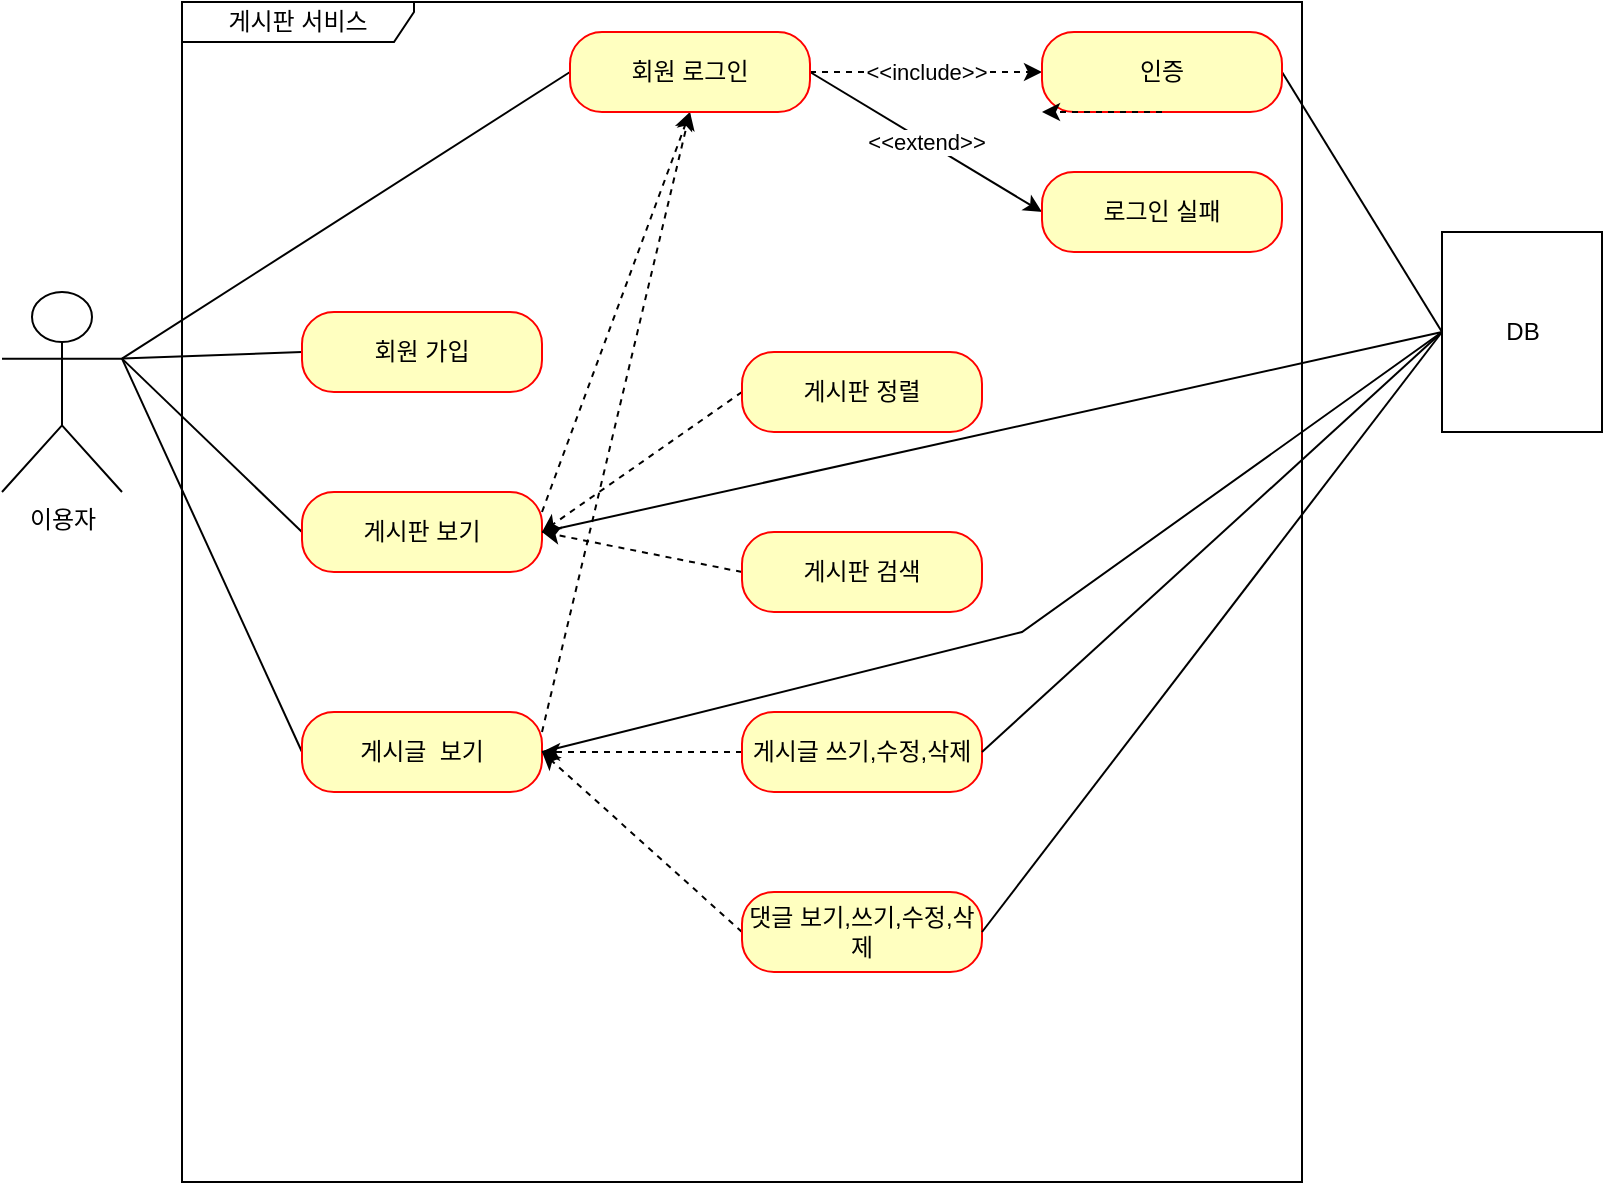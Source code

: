 <mxfile version="20.2.1" type="github">
  <diagram id="DMTzIYwpDsRZIztIN_R4" name="페이지-1">
    <mxGraphModel dx="1422" dy="1963" grid="1" gridSize="10" guides="1" tooltips="1" connect="1" arrows="0" fold="1" page="1" pageScale="1" pageWidth="827" pageHeight="1169" math="0" shadow="0">
      <root>
        <mxCell id="0" />
        <mxCell id="1" parent="0" />
        <mxCell id="7e3Z0ddWmQZ67gegrWnh-1" value="이용자" style="shape=umlActor;verticalLabelPosition=bottom;verticalAlign=top;html=1;" vertex="1" parent="1">
          <mxGeometry x="10" y="140" width="60" height="100" as="geometry" />
        </mxCell>
        <mxCell id="7e3Z0ddWmQZ67gegrWnh-4" value="게시판 서비스" style="shape=umlFrame;whiteSpace=wrap;html=1;width=116;height=20;" vertex="1" parent="1">
          <mxGeometry x="100" y="-5" width="560" height="590" as="geometry" />
        </mxCell>
        <mxCell id="7e3Z0ddWmQZ67gegrWnh-23" style="orthogonalLoop=1;jettySize=auto;html=1;exitX=0;exitY=0.5;exitDx=0;exitDy=0;entryX=1;entryY=0.333;entryDx=0;entryDy=0;entryPerimeter=0;rounded=0;startArrow=none;startFill=0;endArrow=none;endFill=0;" edge="1" parent="1" source="7e3Z0ddWmQZ67gegrWnh-5" target="7e3Z0ddWmQZ67gegrWnh-1">
          <mxGeometry relative="1" as="geometry" />
        </mxCell>
        <mxCell id="7e3Z0ddWmQZ67gegrWnh-5" value="회원 가입" style="rounded=1;whiteSpace=wrap;html=1;arcSize=40;fontColor=#000000;fillColor=#ffffc0;strokeColor=#ff0000;" vertex="1" parent="1">
          <mxGeometry x="160" y="150" width="120" height="40" as="geometry" />
        </mxCell>
        <mxCell id="7e3Z0ddWmQZ67gegrWnh-24" style="edgeStyle=none;rounded=0;orthogonalLoop=1;jettySize=auto;html=1;exitX=0;exitY=0.5;exitDx=0;exitDy=0;entryX=1;entryY=0.333;entryDx=0;entryDy=0;entryPerimeter=0;startArrow=none;startFill=0;endArrow=none;endFill=0;" edge="1" parent="1" source="7e3Z0ddWmQZ67gegrWnh-7" target="7e3Z0ddWmQZ67gegrWnh-1">
          <mxGeometry relative="1" as="geometry" />
        </mxCell>
        <mxCell id="7e3Z0ddWmQZ67gegrWnh-32" style="edgeStyle=none;rounded=0;orthogonalLoop=1;jettySize=auto;html=1;exitX=1;exitY=0.25;exitDx=0;exitDy=0;entryX=0.5;entryY=1;entryDx=0;entryDy=0;dashed=1;startArrow=none;startFill=0;endArrow=classic;endFill=1;" edge="1" parent="1" source="7e3Z0ddWmQZ67gegrWnh-7" target="7e3Z0ddWmQZ67gegrWnh-9">
          <mxGeometry relative="1" as="geometry" />
        </mxCell>
        <mxCell id="7e3Z0ddWmQZ67gegrWnh-7" value="게시판 보기" style="rounded=1;whiteSpace=wrap;html=1;arcSize=40;fontColor=#000000;fillColor=#ffffc0;strokeColor=#ff0000;" vertex="1" parent="1">
          <mxGeometry x="160" y="240" width="120" height="40" as="geometry" />
        </mxCell>
        <mxCell id="7e3Z0ddWmQZ67gegrWnh-26" style="edgeStyle=none;rounded=0;orthogonalLoop=1;jettySize=auto;html=1;exitX=0;exitY=0.5;exitDx=0;exitDy=0;entryX=1;entryY=0.333;entryDx=0;entryDy=0;entryPerimeter=0;startArrow=none;startFill=0;endArrow=none;endFill=0;" edge="1" parent="1" source="7e3Z0ddWmQZ67gegrWnh-8" target="7e3Z0ddWmQZ67gegrWnh-1">
          <mxGeometry relative="1" as="geometry" />
        </mxCell>
        <mxCell id="7e3Z0ddWmQZ67gegrWnh-33" style="edgeStyle=none;rounded=0;orthogonalLoop=1;jettySize=auto;html=1;exitX=1;exitY=0.25;exitDx=0;exitDy=0;entryX=0.5;entryY=1;entryDx=0;entryDy=0;dashed=1;startArrow=none;startFill=0;endArrow=classic;endFill=1;" edge="1" parent="1" source="7e3Z0ddWmQZ67gegrWnh-8" target="7e3Z0ddWmQZ67gegrWnh-9">
          <mxGeometry relative="1" as="geometry" />
        </mxCell>
        <mxCell id="7e3Z0ddWmQZ67gegrWnh-8" value="게시글&amp;nbsp; 보기" style="rounded=1;whiteSpace=wrap;html=1;arcSize=40;fontColor=#000000;fillColor=#ffffc0;strokeColor=#ff0000;" vertex="1" parent="1">
          <mxGeometry x="160" y="350" width="120" height="40" as="geometry" />
        </mxCell>
        <mxCell id="7e3Z0ddWmQZ67gegrWnh-27" style="edgeStyle=none;rounded=0;orthogonalLoop=1;jettySize=auto;html=1;exitX=0;exitY=0.5;exitDx=0;exitDy=0;entryX=1;entryY=0.333;entryDx=0;entryDy=0;entryPerimeter=0;startArrow=none;startFill=0;endArrow=none;endFill=0;" edge="1" parent="1" source="7e3Z0ddWmQZ67gegrWnh-9" target="7e3Z0ddWmQZ67gegrWnh-1">
          <mxGeometry relative="1" as="geometry" />
        </mxCell>
        <mxCell id="7e3Z0ddWmQZ67gegrWnh-28" value="&amp;lt;&amp;lt;extend&amp;gt;&amp;gt;" style="edgeStyle=none;rounded=0;orthogonalLoop=1;jettySize=auto;html=1;exitX=1;exitY=0.5;exitDx=0;exitDy=0;entryX=0;entryY=0.5;entryDx=0;entryDy=0;startArrow=none;startFill=0;endArrow=classic;endFill=1;" edge="1" parent="1" source="7e3Z0ddWmQZ67gegrWnh-9" target="7e3Z0ddWmQZ67gegrWnh-11">
          <mxGeometry relative="1" as="geometry" />
        </mxCell>
        <mxCell id="7e3Z0ddWmQZ67gegrWnh-30" value="&amp;lt;&amp;lt;include&amp;gt;&amp;gt;" style="edgeStyle=none;rounded=0;orthogonalLoop=1;jettySize=auto;html=1;exitX=1;exitY=0.5;exitDx=0;exitDy=0;entryX=0;entryY=0.5;entryDx=0;entryDy=0;dashed=1;startArrow=none;startFill=0;endArrow=classic;endFill=1;" edge="1" parent="1" source="7e3Z0ddWmQZ67gegrWnh-9" target="7e3Z0ddWmQZ67gegrWnh-10">
          <mxGeometry relative="1" as="geometry" />
        </mxCell>
        <mxCell id="7e3Z0ddWmQZ67gegrWnh-9" value="회원 로그인" style="rounded=1;whiteSpace=wrap;html=1;arcSize=40;fontColor=#000000;fillColor=#ffffc0;strokeColor=#ff0000;" vertex="1" parent="1">
          <mxGeometry x="294" y="10" width="120" height="40" as="geometry" />
        </mxCell>
        <mxCell id="7e3Z0ddWmQZ67gegrWnh-41" style="edgeStyle=none;rounded=0;orthogonalLoop=1;jettySize=auto;html=1;exitX=1;exitY=0.5;exitDx=0;exitDy=0;entryX=0;entryY=0.5;entryDx=0;entryDy=0;startArrow=none;startFill=0;endArrow=none;endFill=0;" edge="1" parent="1" source="7e3Z0ddWmQZ67gegrWnh-10" target="7e3Z0ddWmQZ67gegrWnh-39">
          <mxGeometry relative="1" as="geometry" />
        </mxCell>
        <mxCell id="7e3Z0ddWmQZ67gegrWnh-10" value="인증" style="rounded=1;whiteSpace=wrap;html=1;arcSize=40;fontColor=#000000;fillColor=#ffffc0;strokeColor=#ff0000;" vertex="1" parent="1">
          <mxGeometry x="530" y="10" width="120" height="40" as="geometry" />
        </mxCell>
        <mxCell id="7e3Z0ddWmQZ67gegrWnh-11" value="로그인 실패" style="rounded=1;whiteSpace=wrap;html=1;arcSize=40;fontColor=#000000;fillColor=#ffffc0;strokeColor=#ff0000;" vertex="1" parent="1">
          <mxGeometry x="530" y="80" width="120" height="40" as="geometry" />
        </mxCell>
        <mxCell id="7e3Z0ddWmQZ67gegrWnh-34" style="edgeStyle=none;rounded=0;orthogonalLoop=1;jettySize=auto;html=1;exitX=0;exitY=0.5;exitDx=0;exitDy=0;entryX=1;entryY=0.5;entryDx=0;entryDy=0;dashed=1;startArrow=none;startFill=0;endArrow=classic;endFill=1;" edge="1" parent="1" source="7e3Z0ddWmQZ67gegrWnh-12" target="7e3Z0ddWmQZ67gegrWnh-7">
          <mxGeometry relative="1" as="geometry" />
        </mxCell>
        <mxCell id="7e3Z0ddWmQZ67gegrWnh-12" value="게시판 정렬" style="rounded=1;whiteSpace=wrap;html=1;arcSize=40;fontColor=#000000;fillColor=#ffffc0;strokeColor=#ff0000;" vertex="1" parent="1">
          <mxGeometry x="380" y="170" width="120" height="40" as="geometry" />
        </mxCell>
        <mxCell id="7e3Z0ddWmQZ67gegrWnh-35" style="edgeStyle=none;rounded=0;orthogonalLoop=1;jettySize=auto;html=1;exitX=0;exitY=0.5;exitDx=0;exitDy=0;dashed=1;startArrow=none;startFill=0;endArrow=classic;endFill=1;" edge="1" parent="1" source="7e3Z0ddWmQZ67gegrWnh-13">
          <mxGeometry relative="1" as="geometry">
            <mxPoint x="280" y="260" as="targetPoint" />
          </mxGeometry>
        </mxCell>
        <mxCell id="7e3Z0ddWmQZ67gegrWnh-13" value="게시판 검색" style="rounded=1;whiteSpace=wrap;html=1;arcSize=40;fontColor=#000000;fillColor=#ffffc0;strokeColor=#ff0000;" vertex="1" parent="1">
          <mxGeometry x="380" y="260" width="120" height="40" as="geometry" />
        </mxCell>
        <mxCell id="7e3Z0ddWmQZ67gegrWnh-36" style="edgeStyle=none;rounded=0;orthogonalLoop=1;jettySize=auto;html=1;exitX=0;exitY=0.5;exitDx=0;exitDy=0;entryX=1;entryY=0.5;entryDx=0;entryDy=0;dashed=1;startArrow=none;startFill=0;endArrow=classic;endFill=1;" edge="1" parent="1" source="7e3Z0ddWmQZ67gegrWnh-14" target="7e3Z0ddWmQZ67gegrWnh-8">
          <mxGeometry relative="1" as="geometry" />
        </mxCell>
        <mxCell id="7e3Z0ddWmQZ67gegrWnh-14" value="게시글 쓰기,수정,삭제" style="rounded=1;whiteSpace=wrap;html=1;arcSize=40;fontColor=#000000;fillColor=#ffffc0;strokeColor=#ff0000;" vertex="1" parent="1">
          <mxGeometry x="380" y="350" width="120" height="40" as="geometry" />
        </mxCell>
        <mxCell id="7e3Z0ddWmQZ67gegrWnh-37" style="edgeStyle=none;rounded=0;orthogonalLoop=1;jettySize=auto;html=1;exitX=0;exitY=0.5;exitDx=0;exitDy=0;dashed=1;startArrow=none;startFill=0;endArrow=classic;endFill=1;" edge="1" parent="1" source="7e3Z0ddWmQZ67gegrWnh-15">
          <mxGeometry relative="1" as="geometry">
            <mxPoint x="280" y="370" as="targetPoint" />
          </mxGeometry>
        </mxCell>
        <mxCell id="7e3Z0ddWmQZ67gegrWnh-15" value="댓글 보기,쓰기,수정,삭제" style="rounded=1;whiteSpace=wrap;html=1;arcSize=40;fontColor=#000000;fillColor=#ffffc0;strokeColor=#ff0000;" vertex="1" parent="1">
          <mxGeometry x="380" y="440" width="120" height="40" as="geometry" />
        </mxCell>
        <mxCell id="7e3Z0ddWmQZ67gegrWnh-38" style="edgeStyle=none;rounded=0;orthogonalLoop=1;jettySize=auto;html=1;exitX=0.5;exitY=1;exitDx=0;exitDy=0;entryX=0;entryY=1;entryDx=0;entryDy=0;dashed=1;startArrow=none;startFill=0;endArrow=classic;endFill=1;" edge="1" parent="1" source="7e3Z0ddWmQZ67gegrWnh-10" target="7e3Z0ddWmQZ67gegrWnh-10">
          <mxGeometry relative="1" as="geometry" />
        </mxCell>
        <mxCell id="7e3Z0ddWmQZ67gegrWnh-42" style="edgeStyle=none;rounded=0;orthogonalLoop=1;jettySize=auto;html=1;exitX=0;exitY=0.5;exitDx=0;exitDy=0;startArrow=none;startFill=0;endArrow=none;endFill=0;" edge="1" parent="1" source="7e3Z0ddWmQZ67gegrWnh-39">
          <mxGeometry relative="1" as="geometry">
            <mxPoint x="280" y="260" as="targetPoint" />
          </mxGeometry>
        </mxCell>
        <mxCell id="7e3Z0ddWmQZ67gegrWnh-43" style="edgeStyle=none;rounded=0;orthogonalLoop=1;jettySize=auto;html=1;exitX=0;exitY=0.5;exitDx=0;exitDy=0;entryX=1;entryY=0.5;entryDx=0;entryDy=0;startArrow=none;startFill=0;endArrow=none;endFill=0;" edge="1" parent="1" source="7e3Z0ddWmQZ67gegrWnh-39" target="7e3Z0ddWmQZ67gegrWnh-8">
          <mxGeometry relative="1" as="geometry">
            <Array as="points">
              <mxPoint x="520" y="310" />
            </Array>
          </mxGeometry>
        </mxCell>
        <mxCell id="7e3Z0ddWmQZ67gegrWnh-44" style="edgeStyle=none;rounded=0;orthogonalLoop=1;jettySize=auto;html=1;exitX=0;exitY=0.5;exitDx=0;exitDy=0;entryX=1;entryY=0.5;entryDx=0;entryDy=0;startArrow=none;startFill=0;endArrow=none;endFill=0;" edge="1" parent="1" source="7e3Z0ddWmQZ67gegrWnh-39" target="7e3Z0ddWmQZ67gegrWnh-14">
          <mxGeometry relative="1" as="geometry" />
        </mxCell>
        <mxCell id="7e3Z0ddWmQZ67gegrWnh-45" style="edgeStyle=none;rounded=0;orthogonalLoop=1;jettySize=auto;html=1;exitX=0;exitY=0.5;exitDx=0;exitDy=0;entryX=1;entryY=0.5;entryDx=0;entryDy=0;startArrow=none;startFill=0;endArrow=none;endFill=0;" edge="1" parent="1" source="7e3Z0ddWmQZ67gegrWnh-39" target="7e3Z0ddWmQZ67gegrWnh-15">
          <mxGeometry relative="1" as="geometry" />
        </mxCell>
        <mxCell id="7e3Z0ddWmQZ67gegrWnh-39" value="DB" style="html=1;dropTarget=0;strokeColor=default;" vertex="1" parent="1">
          <mxGeometry x="730" y="110" width="80" height="100" as="geometry" />
        </mxCell>
      </root>
    </mxGraphModel>
  </diagram>
</mxfile>
